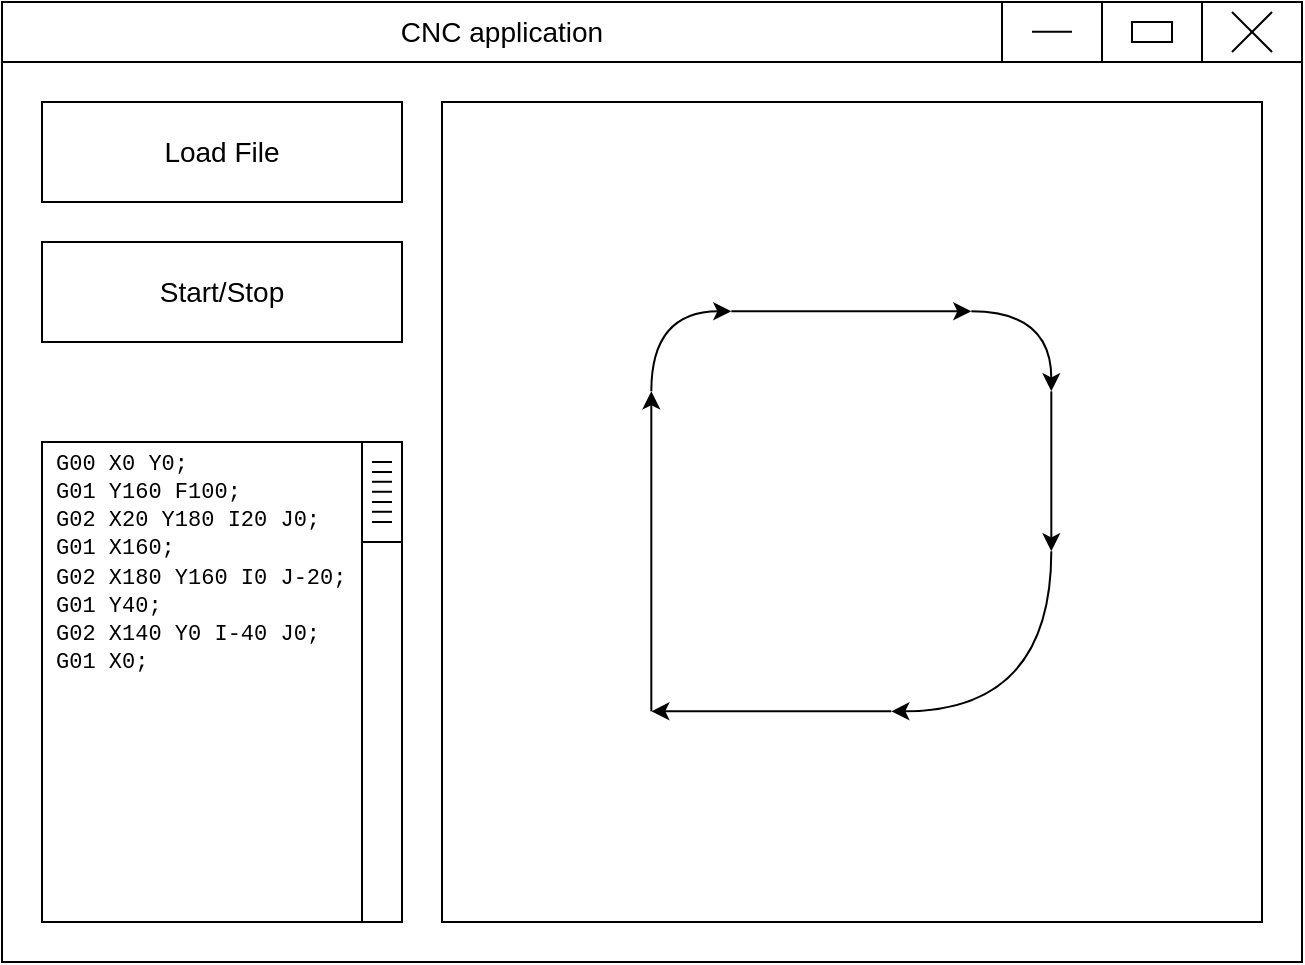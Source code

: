 <mxfile version="20.5.3" type="device"><diagram id="9IvscyzjDIUDh4dYdby3" name="Page-1"><mxGraphModel dx="1185" dy="655" grid="1" gridSize="10" guides="1" tooltips="1" connect="1" arrows="1" fold="1" page="1" pageScale="1" pageWidth="850" pageHeight="1100" math="0" shadow="0"><root><mxCell id="0"/><mxCell id="1" parent="0"/><mxCell id="CMoZCeGTtvU5rH04kRNs-2" value="" style="rounded=0;whiteSpace=wrap;html=1;" vertex="1" parent="1"><mxGeometry x="150" y="80" width="650" height="480" as="geometry"/></mxCell><mxCell id="CMoZCeGTtvU5rH04kRNs-3" value="&lt;font style=&quot;font-size: 14px;&quot;&gt;CNC application&lt;/font&gt;" style="rounded=0;whiteSpace=wrap;html=1;" vertex="1" parent="1"><mxGeometry x="150" y="80" width="500" height="30" as="geometry"/></mxCell><mxCell id="CMoZCeGTtvU5rH04kRNs-4" value="" style="rounded=0;whiteSpace=wrap;html=1;" vertex="1" parent="1"><mxGeometry x="650" y="80" width="50" height="30" as="geometry"/></mxCell><mxCell id="CMoZCeGTtvU5rH04kRNs-5" value="" style="rounded=0;whiteSpace=wrap;html=1;" vertex="1" parent="1"><mxGeometry x="700" y="80" width="50" height="30" as="geometry"/></mxCell><mxCell id="CMoZCeGTtvU5rH04kRNs-6" value="" style="rounded=0;whiteSpace=wrap;html=1;" vertex="1" parent="1"><mxGeometry x="750" y="80" width="50" height="30" as="geometry"/></mxCell><mxCell id="CMoZCeGTtvU5rH04kRNs-7" value="" style="endArrow=none;html=1;rounded=0;strokeColor=#000000;" edge="1" parent="1"><mxGeometry width="50" height="50" relative="1" as="geometry"><mxPoint x="685" y="94.86" as="sourcePoint"/><mxPoint x="665" y="94.86" as="targetPoint"/></mxGeometry></mxCell><mxCell id="CMoZCeGTtvU5rH04kRNs-9" value="" style="rounded=0;whiteSpace=wrap;html=1;" vertex="1" parent="1"><mxGeometry x="715" y="90" width="20" height="10" as="geometry"/></mxCell><mxCell id="CMoZCeGTtvU5rH04kRNs-13" value="" style="endArrow=none;html=1;rounded=0;strokeColor=#000000;" edge="1" parent="1"><mxGeometry width="50" height="50" relative="1" as="geometry"><mxPoint x="765" y="105" as="sourcePoint"/><mxPoint x="785" y="85" as="targetPoint"/></mxGeometry></mxCell><mxCell id="CMoZCeGTtvU5rH04kRNs-14" value="" style="endArrow=none;html=1;rounded=0;strokeColor=#000000;" edge="1" parent="1"><mxGeometry width="50" height="50" relative="1" as="geometry"><mxPoint x="765" y="85" as="sourcePoint"/><mxPoint x="785" y="105" as="targetPoint"/></mxGeometry></mxCell><mxCell id="CMoZCeGTtvU5rH04kRNs-16" value="" style="whiteSpace=wrap;html=1;aspect=fixed;fontSize=14;" vertex="1" parent="1"><mxGeometry x="370" y="130" width="410" height="410" as="geometry"/></mxCell><mxCell id="CMoZCeGTtvU5rH04kRNs-18" value="Load File" style="rounded=0;whiteSpace=wrap;html=1;fontSize=14;" vertex="1" parent="1"><mxGeometry x="170" y="130" width="180" height="50" as="geometry"/></mxCell><mxCell id="CMoZCeGTtvU5rH04kRNs-19" value="Start/Stop" style="rounded=0;whiteSpace=wrap;html=1;fontSize=14;" vertex="1" parent="1"><mxGeometry x="170" y="200" width="180" height="50" as="geometry"/></mxCell><mxCell id="CMoZCeGTtvU5rH04kRNs-20" value="" style="rounded=0;whiteSpace=wrap;html=1;fontSize=14;" vertex="1" parent="1"><mxGeometry x="170" y="300" width="180" height="240" as="geometry"/></mxCell><mxCell id="CMoZCeGTtvU5rH04kRNs-21" value="" style="rounded=0;whiteSpace=wrap;html=1;fontSize=14;" vertex="1" parent="1"><mxGeometry x="330" y="300" width="20" height="240" as="geometry"/></mxCell><mxCell id="CMoZCeGTtvU5rH04kRNs-22" value="" style="rounded=0;whiteSpace=wrap;html=1;fontSize=14;" vertex="1" parent="1"><mxGeometry x="330" y="300" width="20" height="50" as="geometry"/></mxCell><mxCell id="CMoZCeGTtvU5rH04kRNs-24" value="" style="endArrow=none;html=1;rounded=0;strokeColor=#000000;fontSize=14;" edge="1" parent="1"><mxGeometry width="50" height="50" relative="1" as="geometry"><mxPoint x="335" y="310" as="sourcePoint"/><mxPoint x="345" y="310" as="targetPoint"/><Array as="points"><mxPoint x="335" y="310"/></Array></mxGeometry></mxCell><mxCell id="CMoZCeGTtvU5rH04kRNs-26" value="" style="endArrow=none;html=1;rounded=0;strokeColor=#000000;fontSize=14;" edge="1" parent="1"><mxGeometry width="50" height="50" relative="1" as="geometry"><mxPoint x="335" y="319.89" as="sourcePoint"/><mxPoint x="345" y="319.89" as="targetPoint"/><Array as="points"><mxPoint x="335" y="319.89"/></Array></mxGeometry></mxCell><mxCell id="CMoZCeGTtvU5rH04kRNs-27" value="" style="endArrow=none;html=1;rounded=0;strokeColor=#000000;fontSize=14;" edge="1" parent="1"><mxGeometry width="50" height="50" relative="1" as="geometry"><mxPoint x="335" y="334.89" as="sourcePoint"/><mxPoint x="345" y="334.89" as="targetPoint"/><Array as="points"><mxPoint x="335" y="334.89"/></Array></mxGeometry></mxCell><mxCell id="CMoZCeGTtvU5rH04kRNs-28" value="" style="endArrow=none;html=1;rounded=0;strokeColor=#000000;fontSize=14;" edge="1" parent="1"><mxGeometry width="50" height="50" relative="1" as="geometry"><mxPoint x="335" y="340" as="sourcePoint"/><mxPoint x="345" y="340" as="targetPoint"/><Array as="points"><mxPoint x="335" y="340"/></Array></mxGeometry></mxCell><mxCell id="CMoZCeGTtvU5rH04kRNs-29" value="" style="endArrow=none;html=1;rounded=0;strokeColor=#000000;fontSize=14;" edge="1" parent="1"><mxGeometry width="50" height="50" relative="1" as="geometry"><mxPoint x="335" y="324.89" as="sourcePoint"/><mxPoint x="345" y="324.89" as="targetPoint"/><Array as="points"><mxPoint x="335" y="324.89"/></Array></mxGeometry></mxCell><mxCell id="CMoZCeGTtvU5rH04kRNs-31" value="" style="endArrow=none;html=1;rounded=0;strokeColor=#000000;fontSize=14;" edge="1" parent="1"><mxGeometry width="50" height="50" relative="1" as="geometry"><mxPoint x="335" y="330" as="sourcePoint"/><mxPoint x="345" y="330" as="targetPoint"/><Array as="points"><mxPoint x="335" y="330"/></Array></mxGeometry></mxCell><mxCell id="CMoZCeGTtvU5rH04kRNs-33" value="" style="endArrow=none;html=1;rounded=0;strokeColor=#000000;fontSize=14;" edge="1" parent="1"><mxGeometry width="50" height="50" relative="1" as="geometry"><mxPoint x="335" y="315" as="sourcePoint"/><mxPoint x="345" y="315" as="targetPoint"/><Array as="points"><mxPoint x="335" y="315.11"/></Array></mxGeometry></mxCell><mxCell id="CMoZCeGTtvU5rH04kRNs-34" value="&lt;font face=&quot;Courier New&quot; style=&quot;font-size: 11px;&quot;&gt;&lt;span style=&quot;font-size: 11px;&quot;&gt;G00 X0 Y0;&lt;br style=&quot;font-size: 11px;&quot;&gt;&lt;span style=&quot;line-height: 107%; font-size: 11px;&quot;&gt;G01 Y160 F100;&lt;br style=&quot;font-size: 11px;&quot;&gt;&lt;/span&gt;&lt;/span&gt;&lt;span style=&quot;font-size: 11px;&quot;&gt;G02 X20 Y180 I20 J0;&lt;br style=&quot;font-size: 11px;&quot;&gt;&lt;/span&gt;&lt;span style=&quot;font-size: 11px;&quot;&gt;G01 X160;&lt;br style=&quot;font-size: 11px;&quot;&gt;&lt;/span&gt;&lt;/font&gt;&lt;span style=&quot;font-size: 11px;&quot;&gt;&lt;font face=&quot;Courier New&quot; style=&quot;font-size: 11px;&quot;&gt;G02 X180 Y160 I0 J-20;&lt;br style=&quot;font-size: 11px;&quot;&gt;&lt;span style=&quot;background-color: initial; font-size: 11px;&quot;&gt;G01 Y40;&lt;br style=&quot;font-size: 11px;&quot;&gt;&lt;/span&gt;&lt;span style=&quot;background-color: initial; font-size: 11px;&quot;&gt;G02 X140 Y0 I-40 J0;&lt;br style=&quot;font-size: 11px;&quot;&gt;&lt;/span&gt;&lt;span style=&quot;background-color: initial; font-size: 11px;&quot;&gt;G01 X0;&lt;/span&gt;&lt;/font&gt;&lt;span style=&quot;font-size: 11px; background-color: initial;&quot;&gt;&lt;br style=&quot;font-size: 11px;&quot;&gt;&lt;/span&gt;&lt;/span&gt;" style="text;html=1;strokeColor=none;fillColor=none;align=left;verticalAlign=middle;whiteSpace=wrap;rounded=0;fontSize=11;" vertex="1" parent="1"><mxGeometry x="175" y="300" width="170" height="120" as="geometry"/></mxCell><mxCell id="CMoZCeGTtvU5rH04kRNs-49" value="" style="endArrow=classic;html=1;rounded=0;" edge="1" parent="1"><mxGeometry width="50" height="50" relative="1" as="geometry"><mxPoint x="474.66" y="434.66" as="sourcePoint"/><mxPoint x="474.66" y="274.66" as="targetPoint"/></mxGeometry></mxCell><mxCell id="CMoZCeGTtvU5rH04kRNs-50" value="" style="curved=1;endArrow=classic;html=1;rounded=0;" edge="1" parent="1"><mxGeometry width="50" height="50" relative="1" as="geometry"><mxPoint x="474.66" y="274.66" as="sourcePoint"/><mxPoint x="514.66" y="234.66" as="targetPoint"/><Array as="points"><mxPoint x="474.66" y="234.66"/></Array></mxGeometry></mxCell><mxCell id="CMoZCeGTtvU5rH04kRNs-51" value="" style="endArrow=classic;html=1;rounded=0;exitX=0.5;exitY=1;exitDx=0;exitDy=0;" edge="1" parent="1"><mxGeometry width="50" height="50" relative="1" as="geometry"><mxPoint x="514.66" y="234.66" as="sourcePoint"/><mxPoint x="634.66" y="234.66" as="targetPoint"/></mxGeometry></mxCell><mxCell id="CMoZCeGTtvU5rH04kRNs-52" value="" style="curved=1;endArrow=classic;html=1;rounded=0;" edge="1" parent="1"><mxGeometry width="50" height="50" relative="1" as="geometry"><mxPoint x="634.66" y="234.66" as="sourcePoint"/><mxPoint x="674.66" y="274.66" as="targetPoint"/><Array as="points"><mxPoint x="634.66" y="234.66"/><mxPoint x="674.66" y="234.66"/></Array></mxGeometry></mxCell><mxCell id="CMoZCeGTtvU5rH04kRNs-53" value="" style="endArrow=classic;html=1;rounded=0;fontSize=9;" edge="1" parent="1"><mxGeometry width="50" height="50" relative="1" as="geometry"><mxPoint x="674.66" y="274.66" as="sourcePoint"/><mxPoint x="674.66" y="354.66" as="targetPoint"/></mxGeometry></mxCell><mxCell id="CMoZCeGTtvU5rH04kRNs-54" value="" style="curved=1;endArrow=classic;html=1;rounded=0;fontSize=8;" edge="1" parent="1"><mxGeometry width="50" height="50" relative="1" as="geometry"><mxPoint x="674.66" y="354.66" as="sourcePoint"/><mxPoint x="594.66" y="434.66" as="targetPoint"/><Array as="points"><mxPoint x="674.66" y="434.66"/></Array></mxGeometry></mxCell><mxCell id="CMoZCeGTtvU5rH04kRNs-55" value="" style="endArrow=classic;html=1;rounded=0;fontSize=8;entryX=1;entryY=0.5;entryDx=0;entryDy=0;" edge="1" parent="1"><mxGeometry width="50" height="50" relative="1" as="geometry"><mxPoint x="594.66" y="434.66" as="sourcePoint"/><mxPoint x="474.66" y="434.66" as="targetPoint"/></mxGeometry></mxCell></root></mxGraphModel></diagram></mxfile>